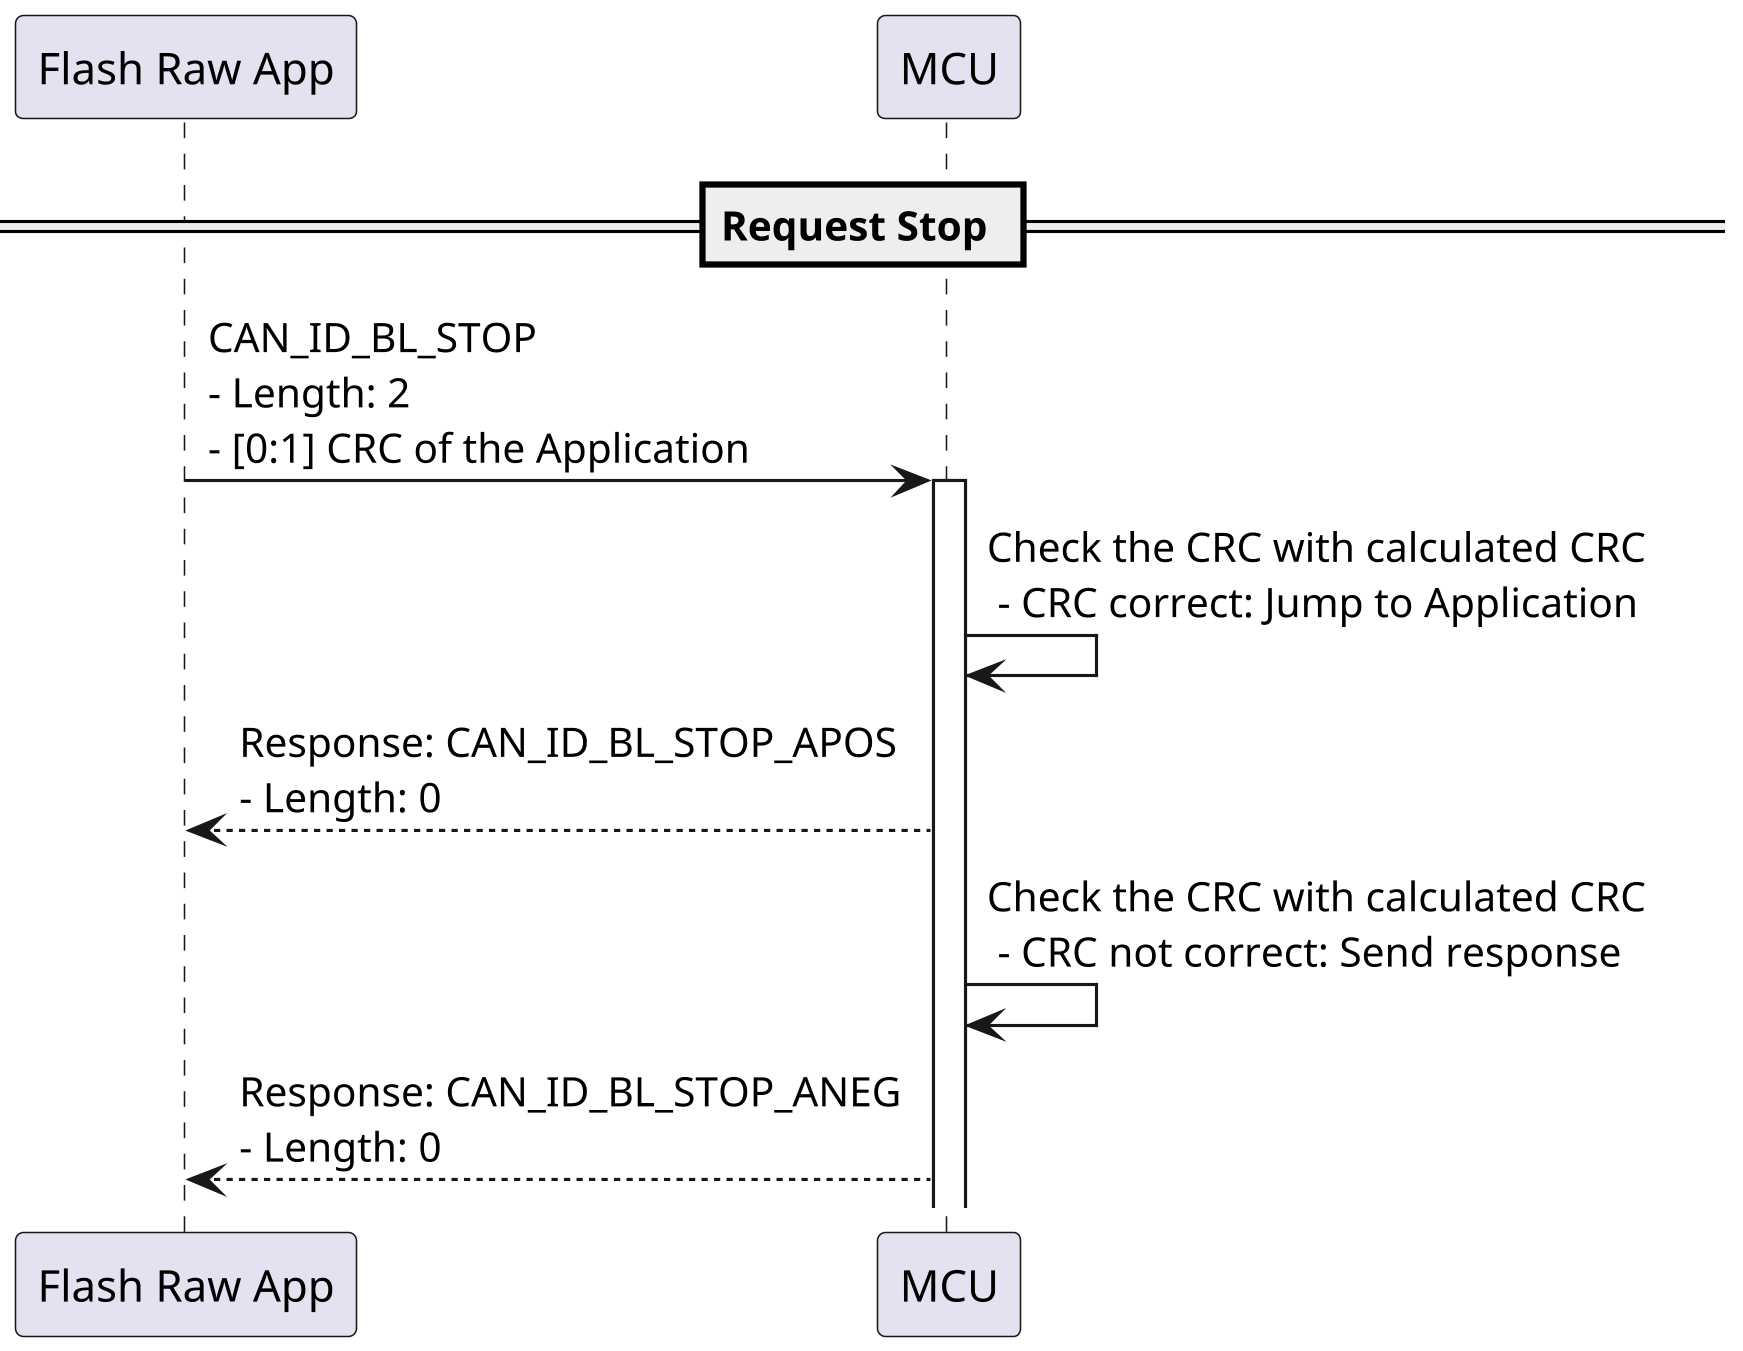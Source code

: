@startuml

participant APP as "Flash Raw App"
participant MCU as "MCU"

skinparam dpi 300

== Request Stop ==
APP->MCU ++: CAN_ID_BL_STOP  \n- Length: 2 \n- [0:1] CRC of the Application

MCU -> MCU : Check the CRC with calculated CRC \n - CRC correct: Jump to Application
MCU-->APP : Response: CAN_ID_BL_STOP_APOS \n- Length: 0

MCU -> MCU : Check the CRC with calculated CRC \n - CRC not correct: Send response
MCU-->APP : Response: CAN_ID_BL_STOP_ANEG \n- Length: 0

@enduml